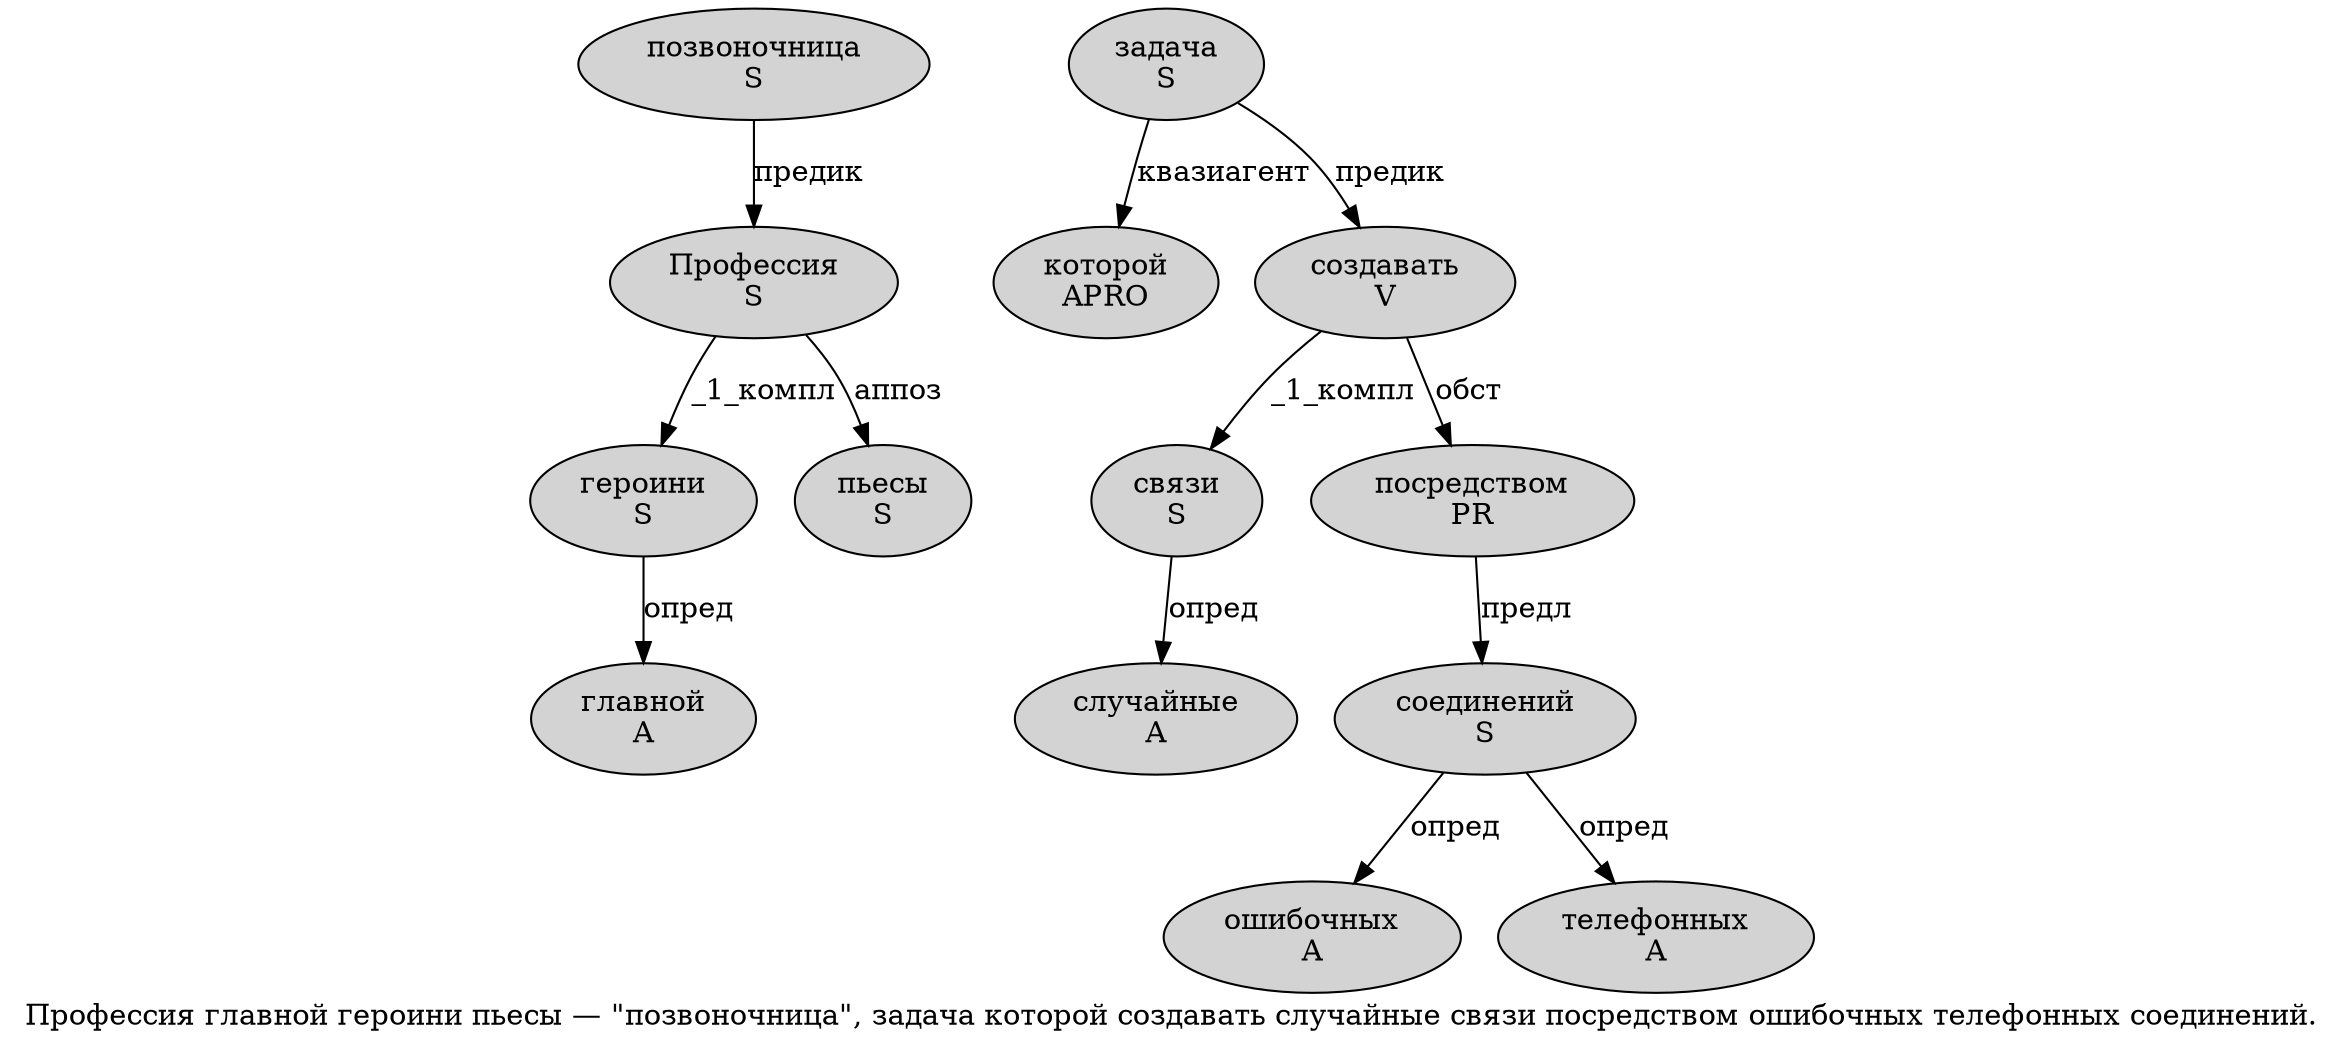 digraph SENTENCE_961 {
	graph [label="Профессия главной героини пьесы — \"позвоночница\", задача которой создавать случайные связи посредством ошибочных телефонных соединений."]
	node [style=filled]
		0 [label="Профессия
S" color="" fillcolor=lightgray penwidth=1 shape=ellipse]
		1 [label="главной
A" color="" fillcolor=lightgray penwidth=1 shape=ellipse]
		2 [label="героини
S" color="" fillcolor=lightgray penwidth=1 shape=ellipse]
		3 [label="пьесы
S" color="" fillcolor=lightgray penwidth=1 shape=ellipse]
		6 [label="позвоночница
S" color="" fillcolor=lightgray penwidth=1 shape=ellipse]
		9 [label="задача
S" color="" fillcolor=lightgray penwidth=1 shape=ellipse]
		10 [label="которой
APRO" color="" fillcolor=lightgray penwidth=1 shape=ellipse]
		11 [label="создавать
V" color="" fillcolor=lightgray penwidth=1 shape=ellipse]
		12 [label="случайные
A" color="" fillcolor=lightgray penwidth=1 shape=ellipse]
		13 [label="связи
S" color="" fillcolor=lightgray penwidth=1 shape=ellipse]
		14 [label="посредством
PR" color="" fillcolor=lightgray penwidth=1 shape=ellipse]
		15 [label="ошибочных
A" color="" fillcolor=lightgray penwidth=1 shape=ellipse]
		16 [label="телефонных
A" color="" fillcolor=lightgray penwidth=1 shape=ellipse]
		17 [label="соединений
S" color="" fillcolor=lightgray penwidth=1 shape=ellipse]
			13 -> 12 [label="опред"]
			6 -> 0 [label="предик"]
			11 -> 13 [label="_1_компл"]
			11 -> 14 [label="обст"]
			0 -> 2 [label="_1_компл"]
			0 -> 3 [label="аппоз"]
			9 -> 10 [label="квазиагент"]
			9 -> 11 [label="предик"]
			17 -> 15 [label="опред"]
			17 -> 16 [label="опред"]
			14 -> 17 [label="предл"]
			2 -> 1 [label="опред"]
}